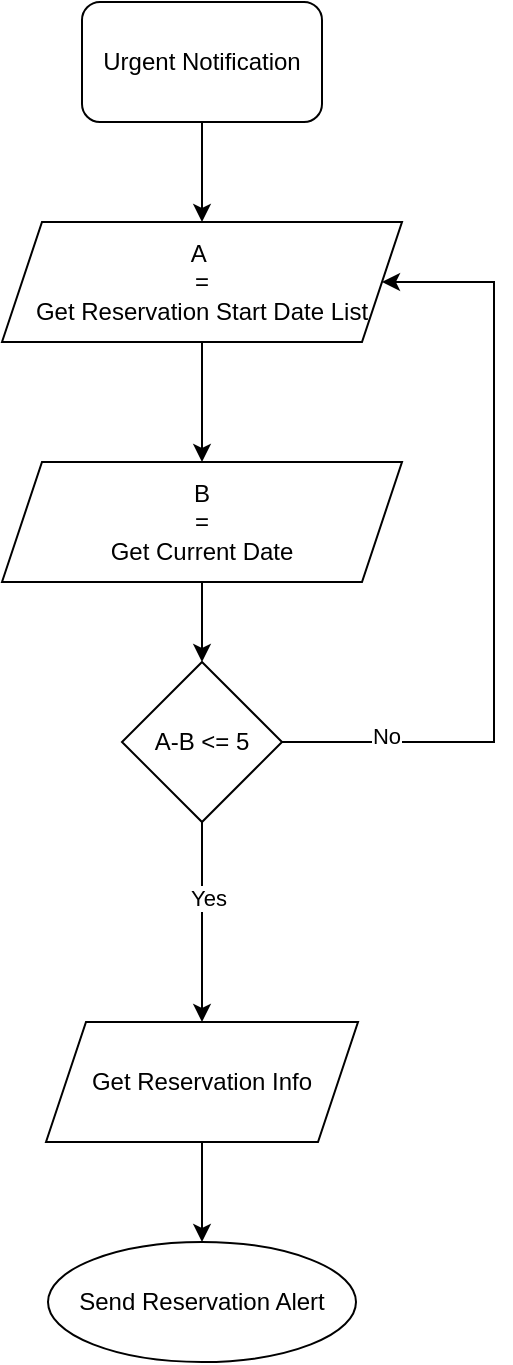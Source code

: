 <mxfile version="27.1.6">
  <diagram id="C5RBs43oDa-KdzZeNtuy" name="Page-1">
    <mxGraphModel dx="1372" dy="812" grid="1" gridSize="10" guides="1" tooltips="1" connect="1" arrows="1" fold="1" page="1" pageScale="1" pageWidth="827" pageHeight="1169" math="0" shadow="0">
      <root>
        <mxCell id="WIyWlLk6GJQsqaUBKTNV-0" />
        <mxCell id="WIyWlLk6GJQsqaUBKTNV-1" parent="WIyWlLk6GJQsqaUBKTNV-0" />
        <mxCell id="R_DNrfys4CtITKk0-1BR-4" style="edgeStyle=orthogonalEdgeStyle;rounded=0;orthogonalLoop=1;jettySize=auto;html=1;" parent="WIyWlLk6GJQsqaUBKTNV-1" source="R_DNrfys4CtITKk0-1BR-1" target="R_DNrfys4CtITKk0-1BR-2" edge="1">
          <mxGeometry relative="1" as="geometry" />
        </mxCell>
        <mxCell id="R_DNrfys4CtITKk0-1BR-1" value="Urgent Notification" style="rounded=1;whiteSpace=wrap;html=1;" parent="WIyWlLk6GJQsqaUBKTNV-1" vertex="1">
          <mxGeometry x="354" y="70" width="120" height="60" as="geometry" />
        </mxCell>
        <mxCell id="R_DNrfys4CtITKk0-1BR-5" style="edgeStyle=orthogonalEdgeStyle;rounded=0;orthogonalLoop=1;jettySize=auto;html=1;" parent="WIyWlLk6GJQsqaUBKTNV-1" source="R_DNrfys4CtITKk0-1BR-2" target="R_DNrfys4CtITKk0-1BR-3" edge="1">
          <mxGeometry relative="1" as="geometry" />
        </mxCell>
        <mxCell id="R_DNrfys4CtITKk0-1BR-2" value="A&amp;nbsp;&lt;div&gt;=&lt;/div&gt;&lt;div&gt;Get Reservation Start Date List&lt;/div&gt;" style="shape=parallelogram;perimeter=parallelogramPerimeter;whiteSpace=wrap;html=1;fixedSize=1;" parent="WIyWlLk6GJQsqaUBKTNV-1" vertex="1">
          <mxGeometry x="314" y="180" width="200" height="60" as="geometry" />
        </mxCell>
        <mxCell id="R_DNrfys4CtITKk0-1BR-8" style="edgeStyle=orthogonalEdgeStyle;rounded=0;orthogonalLoop=1;jettySize=auto;html=1;" parent="WIyWlLk6GJQsqaUBKTNV-1" source="R_DNrfys4CtITKk0-1BR-3" target="R_DNrfys4CtITKk0-1BR-7" edge="1">
          <mxGeometry relative="1" as="geometry" />
        </mxCell>
        <mxCell id="R_DNrfys4CtITKk0-1BR-3" value="B&lt;div&gt;=&lt;div&gt;Get Current Date&lt;/div&gt;&lt;/div&gt;" style="shape=parallelogram;perimeter=parallelogramPerimeter;whiteSpace=wrap;html=1;fixedSize=1;" parent="WIyWlLk6GJQsqaUBKTNV-1" vertex="1">
          <mxGeometry x="314" y="300" width="200" height="60" as="geometry" />
        </mxCell>
        <mxCell id="R_DNrfys4CtITKk0-1BR-12" style="edgeStyle=orthogonalEdgeStyle;rounded=0;orthogonalLoop=1;jettySize=auto;html=1;" parent="WIyWlLk6GJQsqaUBKTNV-1" source="R_DNrfys4CtITKk0-1BR-7" target="R_DNrfys4CtITKk0-1BR-11" edge="1">
          <mxGeometry relative="1" as="geometry" />
        </mxCell>
        <mxCell id="R_DNrfys4CtITKk0-1BR-13" value="Yes" style="edgeLabel;html=1;align=center;verticalAlign=middle;resizable=0;points=[];" parent="R_DNrfys4CtITKk0-1BR-12" vertex="1" connectable="0">
          <mxGeometry x="-0.253" y="3" relative="1" as="geometry">
            <mxPoint as="offset" />
          </mxGeometry>
        </mxCell>
        <mxCell id="R_DNrfys4CtITKk0-1BR-14" style="edgeStyle=orthogonalEdgeStyle;rounded=0;orthogonalLoop=1;jettySize=auto;html=1;exitX=1;exitY=0.5;exitDx=0;exitDy=0;entryX=1;entryY=0.5;entryDx=0;entryDy=0;" parent="WIyWlLk6GJQsqaUBKTNV-1" source="R_DNrfys4CtITKk0-1BR-7" target="R_DNrfys4CtITKk0-1BR-2" edge="1">
          <mxGeometry relative="1" as="geometry">
            <mxPoint x="690" y="150" as="targetPoint" />
            <mxPoint x="454" y="460" as="sourcePoint" />
            <Array as="points">
              <mxPoint x="560" y="440" />
              <mxPoint x="560" y="210" />
            </Array>
          </mxGeometry>
        </mxCell>
        <mxCell id="R_DNrfys4CtITKk0-1BR-16" value="No" style="edgeLabel;html=1;align=center;verticalAlign=middle;resizable=0;points=[];" parent="R_DNrfys4CtITKk0-1BR-14" vertex="1" connectable="0">
          <mxGeometry x="-0.735" y="3" relative="1" as="geometry">
            <mxPoint as="offset" />
          </mxGeometry>
        </mxCell>
        <mxCell id="R_DNrfys4CtITKk0-1BR-7" value="A-B &amp;lt;= 5" style="rhombus;whiteSpace=wrap;html=1;" parent="WIyWlLk6GJQsqaUBKTNV-1" vertex="1">
          <mxGeometry x="374" y="400" width="80" height="80" as="geometry" />
        </mxCell>
        <mxCell id="R_DNrfys4CtITKk0-1BR-18" value="" style="edgeStyle=orthogonalEdgeStyle;rounded=0;orthogonalLoop=1;jettySize=auto;html=1;entryX=0.5;entryY=0;entryDx=0;entryDy=0;" parent="WIyWlLk6GJQsqaUBKTNV-1" source="R_DNrfys4CtITKk0-1BR-11" target="R_DNrfys4CtITKk0-1BR-22" edge="1">
          <mxGeometry relative="1" as="geometry">
            <mxPoint x="414" y="710" as="targetPoint" />
          </mxGeometry>
        </mxCell>
        <mxCell id="R_DNrfys4CtITKk0-1BR-11" value="Get Reservation Info" style="shape=parallelogram;perimeter=parallelogramPerimeter;whiteSpace=wrap;html=1;fixedSize=1;" parent="WIyWlLk6GJQsqaUBKTNV-1" vertex="1">
          <mxGeometry x="336" y="580" width="156" height="60" as="geometry" />
        </mxCell>
        <mxCell id="R_DNrfys4CtITKk0-1BR-22" value="Send Reservation Alert" style="ellipse;whiteSpace=wrap;html=1;" parent="WIyWlLk6GJQsqaUBKTNV-1" vertex="1">
          <mxGeometry x="337" y="690" width="154" height="60" as="geometry" />
        </mxCell>
      </root>
    </mxGraphModel>
  </diagram>
</mxfile>
